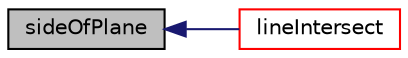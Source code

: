 digraph "sideOfPlane"
{
  bgcolor="transparent";
  edge [fontname="Helvetica",fontsize="10",labelfontname="Helvetica",labelfontsize="10"];
  node [fontname="Helvetica",fontsize="10",shape=record];
  rankdir="LR";
  Node1 [label="sideOfPlane",height=0.2,width=0.4,color="black", fillcolor="grey75", style="filled", fontcolor="black"];
  Node1 -> Node2 [dir="back",color="midnightblue",fontsize="10",style="solid",fontname="Helvetica"];
  Node2 [label="lineIntersect",height=0.2,width=0.4,color="red",URL="$a01858.html#abdb8fa623314b95bcece87e9657447cd",tooltip="Return the cutting point between the plane and. "];
}
